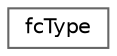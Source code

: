 digraph "Graphical Class Hierarchy"
{
 // LATEX_PDF_SIZE
  bgcolor="transparent";
  edge [fontname=Helvetica,fontsize=10,labelfontname=Helvetica,labelfontsize=10];
  node [fontname=Helvetica,fontsize=10,shape=box,height=0.2,width=0.4];
  rankdir="LR";
  Node0 [id="Node000000",label="fcType",height=0.2,width=0.4,color="grey40", fillcolor="white", style="filled",URL="$classfc_type.html",tooltip="Fourier coefficients that are used to specify unsteady BCs."];
}
